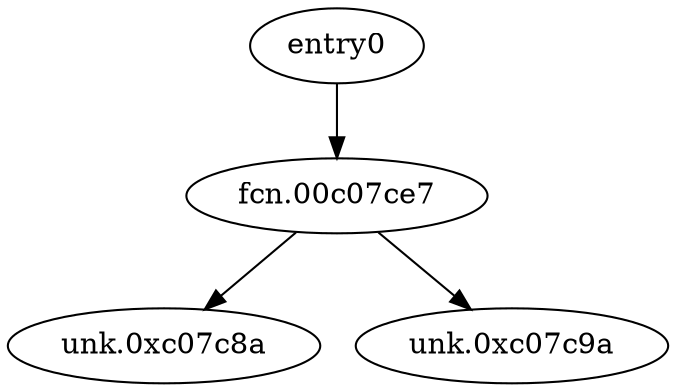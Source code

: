 digraph code {
  "0x00c07058" [label="entry0"];
  "0x00c07058" -> "0x00c07ce7";
  "0x00c07ce7" [label="fcn.00c07ce7"];
  "0x00c07ce7" [label="fcn.00c07ce7"];
  "0x00c07ce7" -> "0x00c07c8a";
  "0x00c07c8a" [label="unk.0xc07c8a"];
  "0x00c07ce7" -> "0x00c07c9a";
  "0x00c07c9a" [label="unk.0xc07c9a"];
}